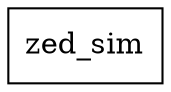 digraph G {
node [shape=box];
"zed_sim" [label="zed_sim"];
node [shape=ellipse, color=blue, fontcolor=blue];
}

